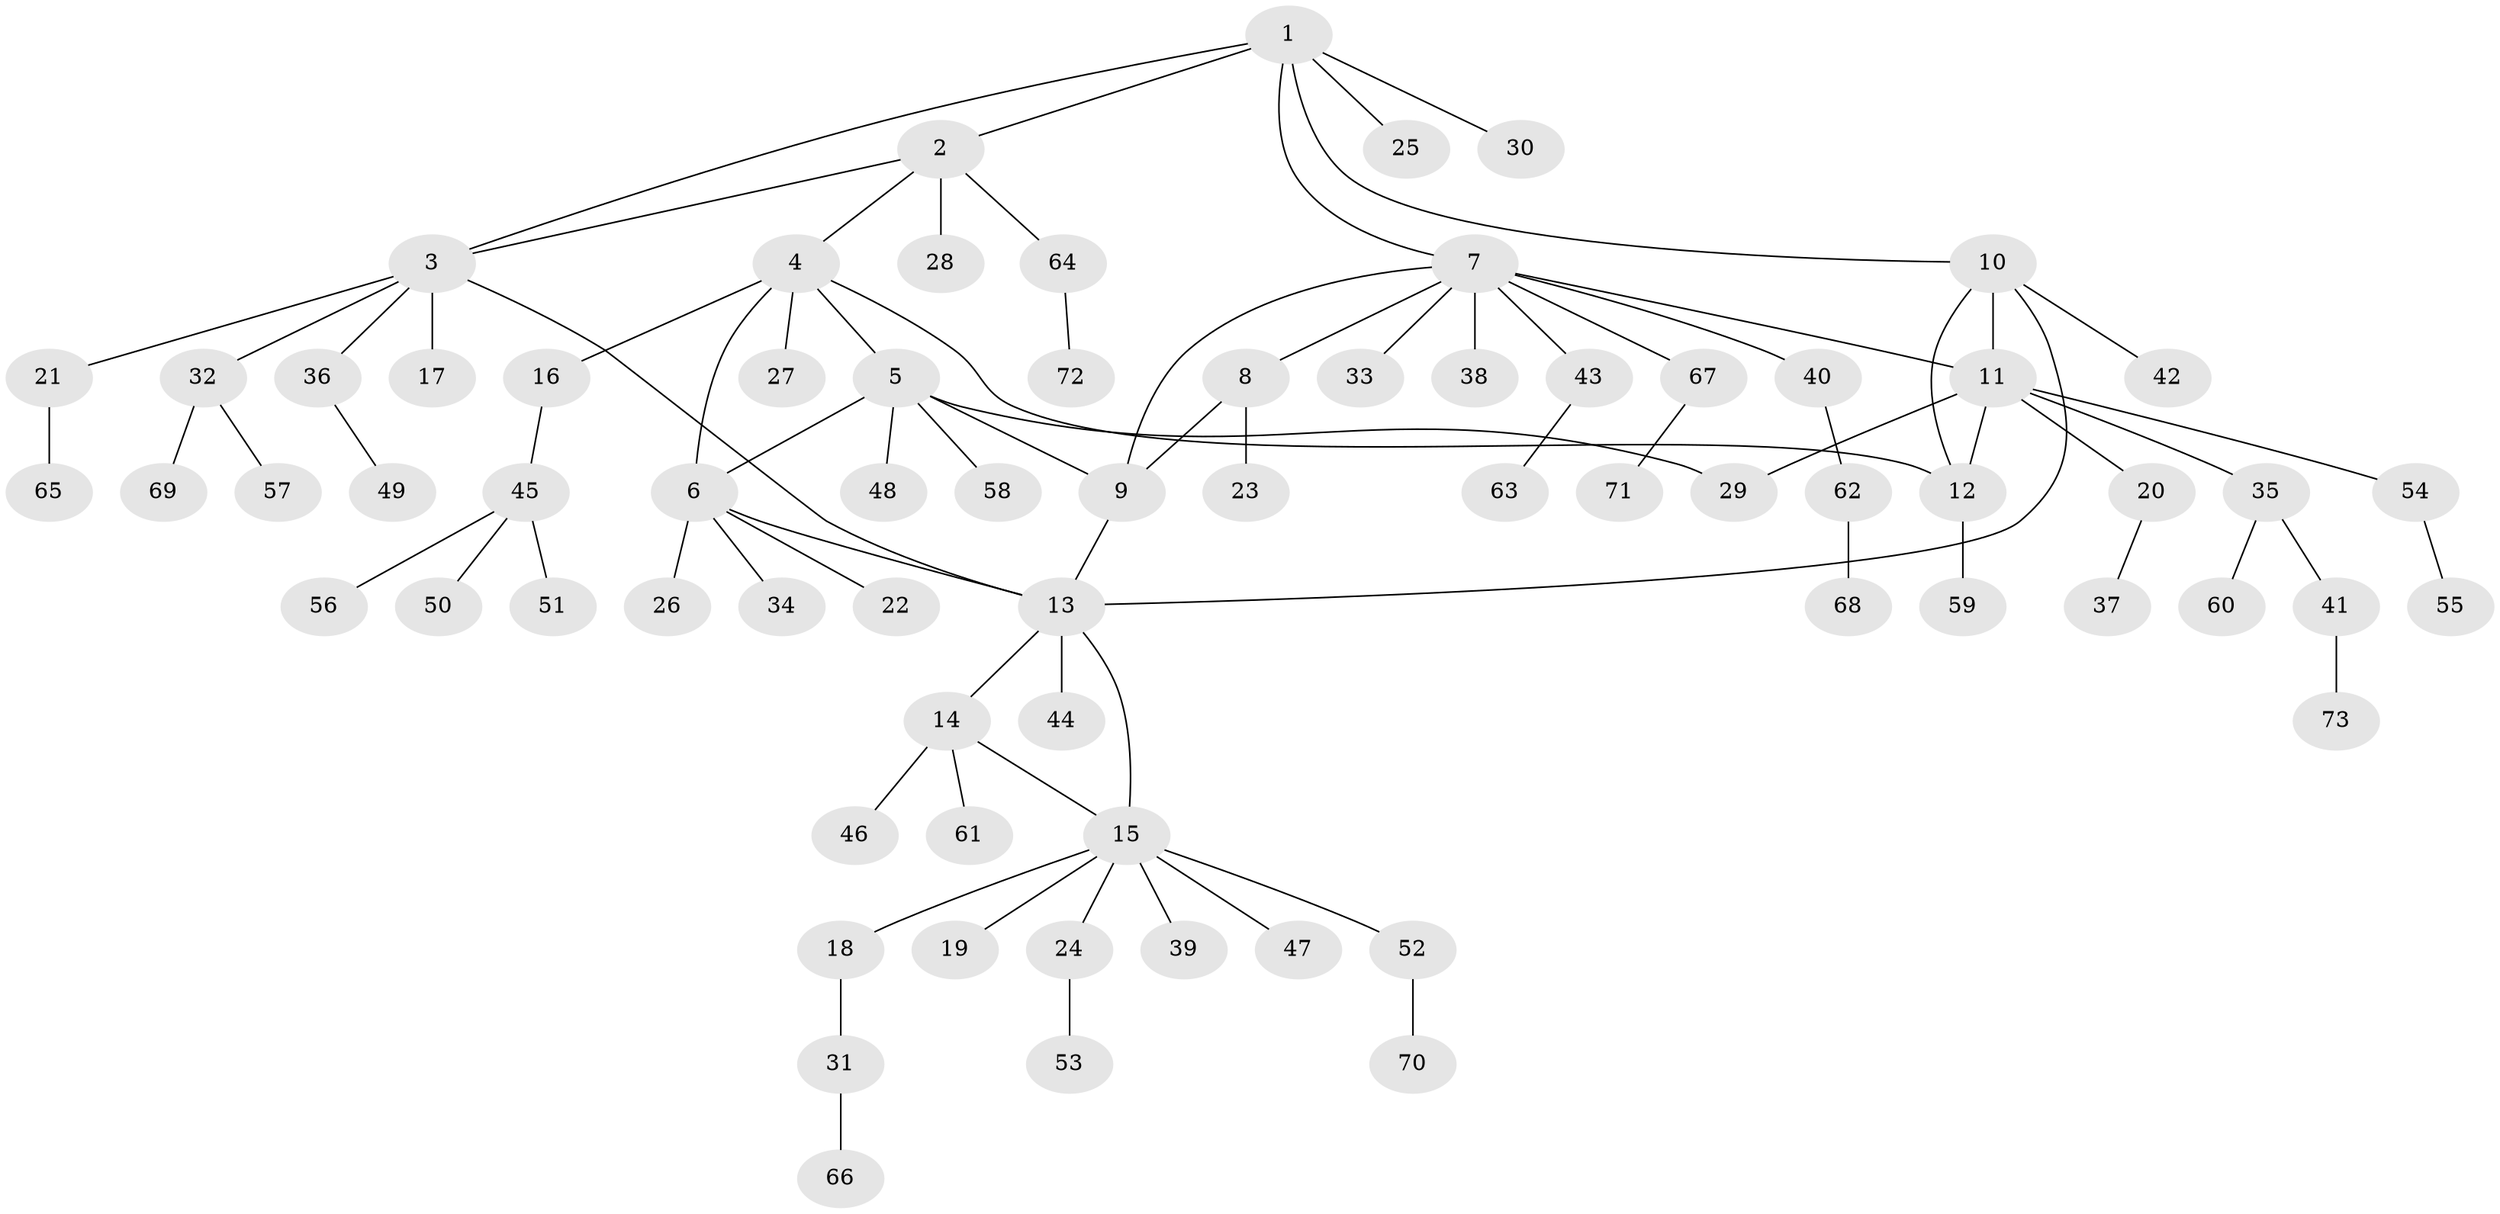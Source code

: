 // Generated by graph-tools (version 1.1) at 2025/50/03/09/25 03:50:41]
// undirected, 73 vertices, 84 edges
graph export_dot {
graph [start="1"]
  node [color=gray90,style=filled];
  1;
  2;
  3;
  4;
  5;
  6;
  7;
  8;
  9;
  10;
  11;
  12;
  13;
  14;
  15;
  16;
  17;
  18;
  19;
  20;
  21;
  22;
  23;
  24;
  25;
  26;
  27;
  28;
  29;
  30;
  31;
  32;
  33;
  34;
  35;
  36;
  37;
  38;
  39;
  40;
  41;
  42;
  43;
  44;
  45;
  46;
  47;
  48;
  49;
  50;
  51;
  52;
  53;
  54;
  55;
  56;
  57;
  58;
  59;
  60;
  61;
  62;
  63;
  64;
  65;
  66;
  67;
  68;
  69;
  70;
  71;
  72;
  73;
  1 -- 2;
  1 -- 3;
  1 -- 7;
  1 -- 10;
  1 -- 25;
  1 -- 30;
  2 -- 3;
  2 -- 4;
  2 -- 28;
  2 -- 64;
  3 -- 13;
  3 -- 17;
  3 -- 21;
  3 -- 32;
  3 -- 36;
  4 -- 5;
  4 -- 6;
  4 -- 12;
  4 -- 16;
  4 -- 27;
  5 -- 6;
  5 -- 9;
  5 -- 29;
  5 -- 48;
  5 -- 58;
  6 -- 13;
  6 -- 22;
  6 -- 26;
  6 -- 34;
  7 -- 8;
  7 -- 9;
  7 -- 11;
  7 -- 33;
  7 -- 38;
  7 -- 40;
  7 -- 43;
  7 -- 67;
  8 -- 9;
  8 -- 23;
  9 -- 13;
  10 -- 11;
  10 -- 12;
  10 -- 13;
  10 -- 42;
  11 -- 12;
  11 -- 20;
  11 -- 29;
  11 -- 35;
  11 -- 54;
  12 -- 59;
  13 -- 14;
  13 -- 15;
  13 -- 44;
  14 -- 15;
  14 -- 46;
  14 -- 61;
  15 -- 18;
  15 -- 19;
  15 -- 24;
  15 -- 39;
  15 -- 47;
  15 -- 52;
  16 -- 45;
  18 -- 31;
  20 -- 37;
  21 -- 65;
  24 -- 53;
  31 -- 66;
  32 -- 57;
  32 -- 69;
  35 -- 41;
  35 -- 60;
  36 -- 49;
  40 -- 62;
  41 -- 73;
  43 -- 63;
  45 -- 50;
  45 -- 51;
  45 -- 56;
  52 -- 70;
  54 -- 55;
  62 -- 68;
  64 -- 72;
  67 -- 71;
}
